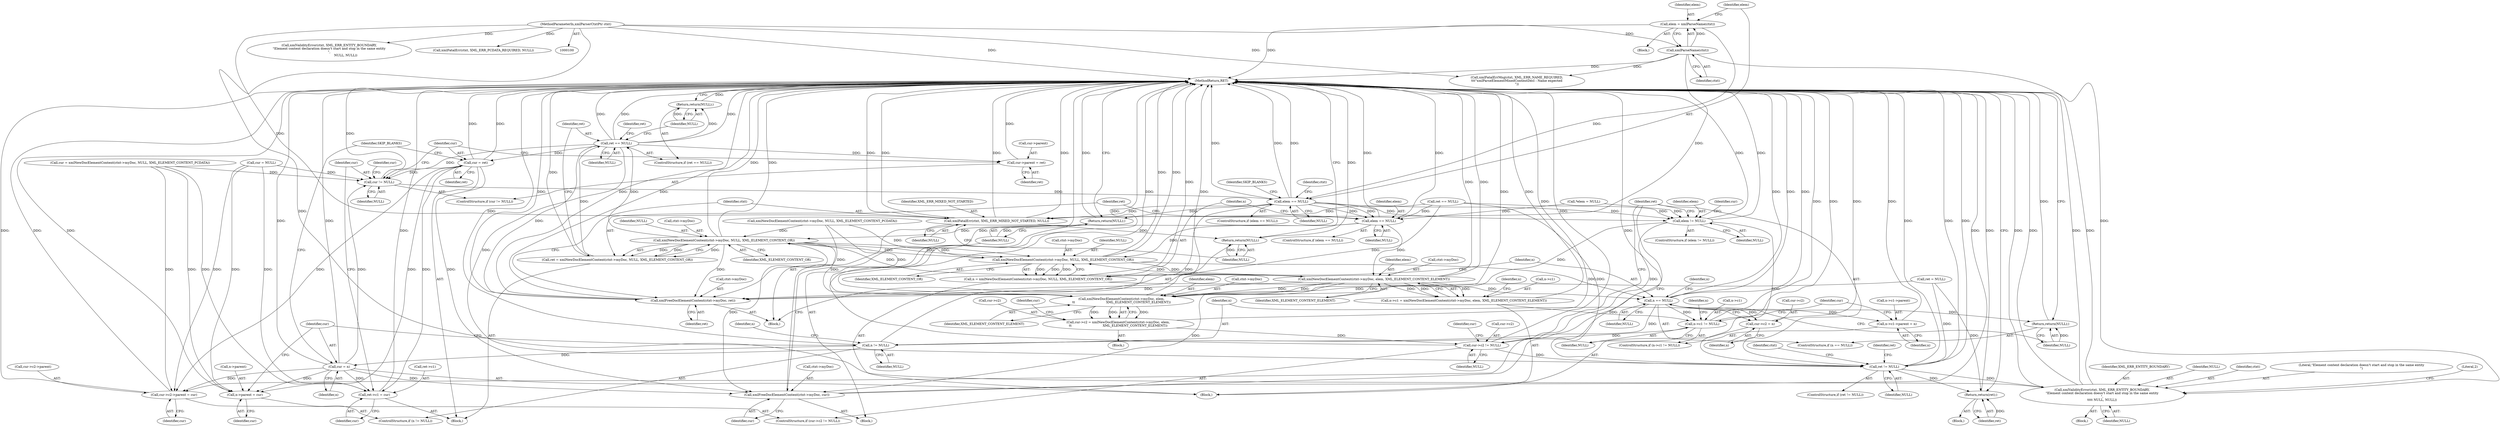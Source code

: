 digraph "0_Chrome_d0947db40187f4708c58e64cbd6013faf9eddeed_16@pointer" {
"1000315" [label="(Call,elem = xmlParseName(ctxt))"];
"1000317" [label="(Call,xmlParseName(ctxt))"];
"1000101" [label="(MethodParameterIn,xmlParserCtxtPtr ctxt)"];
"1000320" [label="(Call,elem == NULL)"];
"1000223" [label="(Call,elem == NULL)"];
"1000229" [label="(Call,xmlNewDocElementContent(ctxt->myDoc, NULL, XML_ELEMENT_CONTENT_OR))"];
"1000227" [label="(Call,ret = xmlNewDocElementContent(ctxt->myDoc, NULL, XML_ELEMENT_CONTENT_OR))"];
"1000236" [label="(Call,ret == NULL)"];
"1000239" [label="(Return,return(NULL);)"];
"1000247" [label="(Call,cur != NULL)"];
"1000250" [label="(Call,cur->parent = ret)"];
"1000255" [label="(Call,cur = ret)"];
"1000241" [label="(Call,ret->c1 = cur)"];
"1000306" [label="(Call,n->parent = cur)"];
"1000328" [label="(Call,xmlFreeDocElementContent(ctxt->myDoc, cur))"];
"1000368" [label="(Call,cur->c2->parent = cur)"];
"1000376" [label="(Call,ret != NULL)"];
"1000397" [label="(Call,xmlValidityError(ctxt, XML_ERR_ENTITY_BOUNDARY,\n\"Element content declaration doesn't start and stop in the same entity\n\",\n\t\t\t\t NULL, NULL))"];
"1000424" [label="(Return,return(ret);)"];
"1000407" [label="(Call,xmlFreeDocElementContent(ctxt->myDoc, ret))"];
"1000262" [label="(Call,xmlNewDocElementContent(ctxt->myDoc, NULL, XML_ELEMENT_CONTENT_OR))"];
"1000260" [label="(Call,n = xmlNewDocElementContent(ctxt->myDoc, NULL, XML_ELEMENT_CONTENT_OR))"];
"1000269" [label="(Call,n == NULL)"];
"1000272" [label="(Return,return(NULL);)"];
"1000285" [label="(Call,n->c1 != NULL)"];
"1000303" [label="(Call,n != NULL)"];
"1000311" [label="(Call,cur = n)"];
"1000290" [label="(Call,n->c1->parent = n)"];
"1000297" [label="(Call,cur->c2 = n)"];
"1000278" [label="(Call,xmlNewDocElementContent(ctxt->myDoc, elem, XML_ELEMENT_CONTENT_ELEMENT))"];
"1000274" [label="(Call,n->c1 = xmlNewDocElementContent(ctxt->myDoc, elem, XML_ELEMENT_CONTENT_ELEMENT))"];
"1000356" [label="(Call,xmlNewDocElementContent(ctxt->myDoc, elem,\n\t\t                               XML_ELEMENT_CONTENT_ELEMENT))"];
"1000352" [label="(Call,cur->c2 = xmlNewDocElementContent(ctxt->myDoc, elem,\n\t\t                               XML_ELEMENT_CONTENT_ELEMENT))"];
"1000363" [label="(Call,cur->c2 != NULL)"];
"1000333" [label="(Return,return(NULL);)"];
"1000348" [label="(Call,elem != NULL)"];
"1000412" [label="(Call,xmlFatalErr(ctxt, XML_ERR_MIXED_NOT_STARTED, NULL))"];
"1000416" [label="(Return,return(NULL);)"];
"1000251" [label="(Call,cur->parent)"];
"1000363" [label="(Call,cur->c2 != NULL)"];
"1000230" [label="(Call,ctxt->myDoc)"];
"1000114" [label="(Call,*elem = NULL)"];
"1000105" [label="(Call,ret = NULL)"];
"1000374" [label="(Identifier,cur)"];
"1000354" [label="(Identifier,cur)"];
"1000371" [label="(Identifier,cur)"];
"1000222" [label="(ControlStructure,if (elem == NULL))"];
"1000256" [label="(Identifier,cur)"];
"1000267" [label="(Identifier,XML_ELEMENT_CONTENT_OR)"];
"1000297" [label="(Call,cur->c2 = n)"];
"1000377" [label="(Identifier,ret)"];
"1000303" [label="(Call,n != NULL)"];
"1000274" [label="(Call,n->c1 = xmlNewDocElementContent(ctxt->myDoc, elem, XML_ELEMENT_CONTENT_ELEMENT))"];
"1000296" [label="(Identifier,n)"];
"1000396" [label="(Block,)"];
"1000375" [label="(ControlStructure,if (ret != NULL))"];
"1000252" [label="(Identifier,cur)"];
"1000315" [label="(Call,elem = xmlParseName(ctxt))"];
"1000416" [label="(Return,return(NULL);)"];
"1000151" [label="(Call,xmlValidityError(ctxt, XML_ERR_ENTITY_BOUNDARY,\n\"Element content declaration doesn't start and stop in the same entity\n\",\n                                 NULL, NULL))"];
"1000348" [label="(Call,elem != NULL)"];
"1000229" [label="(Call,xmlNewDocElementContent(ctxt->myDoc, NULL, XML_ELEMENT_CONTENT_OR))"];
"1000357" [label="(Call,ctxt->myDoc)"];
"1000353" [label="(Call,cur->c2)"];
"1000420" [label="(Call,xmlFatalErr(ctxt, XML_ERR_PCDATA_REQUIRED, NULL))"];
"1000306" [label="(Call,n->parent = cur)"];
"1000399" [label="(Identifier,XML_ERR_ENTITY_BOUNDARY)"];
"1000241" [label="(Call,ret->c1 = cur)"];
"1000425" [label="(Identifier,ret)"];
"1000266" [label="(Identifier,NULL)"];
"1000349" [label="(Identifier,elem)"];
"1000323" [label="(Block,)"];
"1000196" [label="(Call,cur = xmlNewDocElementContent(ctxt->myDoc, NULL, XML_ELEMENT_CONTENT_PCDATA))"];
"1000234" [label="(Identifier,XML_ELEMENT_CONTENT_OR)"];
"1000312" [label="(Identifier,cur)"];
"1000356" [label="(Call,xmlNewDocElementContent(ctxt->myDoc, elem,\n\t\t                               XML_ELEMENT_CONTENT_ELEMENT))"];
"1000236" [label="(Call,ret == NULL)"];
"1000103" [label="(Block,)"];
"1000316" [label="(Identifier,elem)"];
"1000263" [label="(Call,ctxt->myDoc)"];
"1000305" [label="(Identifier,NULL)"];
"1000198" [label="(Call,xmlNewDocElementContent(ctxt->myDoc, NULL, XML_ELEMENT_CONTENT_PCDATA))"];
"1000239" [label="(Return,return(NULL);)"];
"1000362" [label="(ControlStructure,if (cur->c2 != NULL))"];
"1000270" [label="(Identifier,n)"];
"1000282" [label="(Identifier,elem)"];
"1000285" [label="(Call,n->c1 != NULL)"];
"1000408" [label="(Call,ctxt->myDoc)"];
"1000335" [label="(Identifier,SKIP_BLANKS)"];
"1000412" [label="(Call,xmlFatalErr(ctxt, XML_ERR_MIXED_NOT_STARTED, NULL))"];
"1000324" [label="(Call,xmlFatalErrMsg(ctxt, XML_ERR_NAME_REQUIRED,\n\t\t\t\"xmlParseElementMixedContentDecl : Name expected\n\"))"];
"1000411" [label="(Identifier,ret)"];
"1000311" [label="(Call,cur = n)"];
"1000424" [label="(Return,return(ret);)"];
"1000255" [label="(Call,cur = ret)"];
"1000308" [label="(Identifier,n)"];
"1000325" [label="(Identifier,ctxt)"];
"1000248" [label="(Identifier,cur)"];
"1000329" [label="(Call,ctxt->myDoc)"];
"1000275" [label="(Call,n->c1)"];
"1000260" [label="(Call,n = xmlNewDocElementContent(ctxt->myDoc, NULL, XML_ELEMENT_CONTENT_OR))"];
"1000397" [label="(Call,xmlValidityError(ctxt, XML_ERR_ENTITY_BOUNDARY,\n\"Element content declaration doesn't start and stop in the same entity\n\",\n\t\t\t\t NULL, NULL))"];
"1000417" [label="(Identifier,NULL)"];
"1000226" [label="(Block,)"];
"1000293" [label="(Identifier,n)"];
"1000414" [label="(Identifier,XML_ERR_MIXED_NOT_STARTED)"];
"1000307" [label="(Call,n->parent)"];
"1000278" [label="(Call,xmlNewDocElementContent(ctxt->myDoc, elem, XML_ELEMENT_CONTENT_ELEMENT))"];
"1000269" [label="(Call,n == NULL)"];
"1000367" [label="(Identifier,NULL)"];
"1000240" [label="(Identifier,NULL)"];
"1000304" [label="(Identifier,n)"];
"1000369" [label="(Call,cur->c2->parent)"];
"1000302" [label="(ControlStructure,if (n != NULL))"];
"1000368" [label="(Call,cur->c2->parent = cur)"];
"1000352" [label="(Call,cur->c2 = xmlNewDocElementContent(ctxt->myDoc, elem,\n\t\t                               XML_ELEMENT_CONTENT_ELEMENT))"];
"1000350" [label="(Identifier,NULL)"];
"1000332" [label="(Identifier,cur)"];
"1000333" [label="(Return,return(NULL);)"];
"1000276" [label="(Identifier,n)"];
"1000224" [label="(Identifier,elem)"];
"1000310" [label="(Identifier,cur)"];
"1000347" [label="(ControlStructure,if (elem != NULL))"];
"1000249" [label="(Identifier,NULL)"];
"1000361" [label="(Identifier,XML_ELEMENT_CONTENT_ELEMENT)"];
"1000228" [label="(Identifier,ret)"];
"1000225" [label="(Identifier,NULL)"];
"1000261" [label="(Identifier,n)"];
"1000406" [label="(Block,)"];
"1000298" [label="(Call,cur->c2)"];
"1000233" [label="(Identifier,NULL)"];
"1000351" [label="(Block,)"];
"1000401" [label="(Identifier,NULL)"];
"1000378" [label="(Identifier,NULL)"];
"1000283" [label="(Identifier,XML_ELEMENT_CONTENT_ELEMENT)"];
"1000319" [label="(ControlStructure,if (elem == NULL))"];
"1000271" [label="(Identifier,NULL)"];
"1000235" [label="(ControlStructure,if (ret == NULL))"];
"1000398" [label="(Identifier,ctxt)"];
"1000272" [label="(Return,return(NULL);)"];
"1000268" [label="(ControlStructure,if (n == NULL))"];
"1000220" [label="(Block,)"];
"1000238" [label="(Identifier,NULL)"];
"1000245" [label="(Identifier,cur)"];
"1000246" [label="(ControlStructure,if (cur != NULL))"];
"1000262" [label="(Call,xmlNewDocElementContent(ctxt->myDoc, NULL, XML_ELEMENT_CONTENT_OR))"];
"1000415" [label="(Identifier,NULL)"];
"1000387" [label="(Identifier,ctxt)"];
"1000299" [label="(Identifier,cur)"];
"1000381" [label="(Identifier,ret)"];
"1000259" [label="(Block,)"];
"1000257" [label="(Identifier,ret)"];
"1000250" [label="(Call,cur->parent = ret)"];
"1000328" [label="(Call,xmlFreeDocElementContent(ctxt->myDoc, cur))"];
"1000242" [label="(Call,ret->c1)"];
"1000402" [label="(Identifier,NULL)"];
"1000284" [label="(ControlStructure,if (n->c1 != NULL))"];
"1000273" [label="(Identifier,NULL)"];
"1000301" [label="(Identifier,n)"];
"1000279" [label="(Call,ctxt->myDoc)"];
"1000237" [label="(Identifier,ret)"];
"1000290" [label="(Call,n->c1->parent = n)"];
"1000320" [label="(Call,elem == NULL)"];
"1000223" [label="(Call,elem == NULL)"];
"1000227" [label="(Call,ret = xmlNewDocElementContent(ctxt->myDoc, NULL, XML_ELEMENT_CONTENT_OR))"];
"1000413" [label="(Identifier,ctxt)"];
"1000318" [label="(Identifier,ctxt)"];
"1000317" [label="(Call,xmlParseName(ctxt))"];
"1000286" [label="(Call,n->c1)"];
"1000205" [label="(Call,ret == NULL)"];
"1000360" [label="(Identifier,elem)"];
"1000291" [label="(Call,n->c1->parent)"];
"1000364" [label="(Call,cur->c2)"];
"1000287" [label="(Identifier,n)"];
"1000376" [label="(Call,ret != NULL)"];
"1000101" [label="(MethodParameterIn,xmlParserCtxtPtr ctxt)"];
"1000243" [label="(Identifier,ret)"];
"1000109" [label="(Call,cur = NULL)"];
"1000400" [label="(Literal,\"Element content declaration doesn't start and stop in the same entity\n\")"];
"1000321" [label="(Identifier,elem)"];
"1000254" [label="(Identifier,ret)"];
"1000365" [label="(Identifier,cur)"];
"1000334" [label="(Identifier,NULL)"];
"1000247" [label="(Call,cur != NULL)"];
"1000314" [label="(Identifier,SKIP_BLANKS)"];
"1000426" [label="(MethodReturn,RET)"];
"1000322" [label="(Identifier,NULL)"];
"1000313" [label="(Identifier,n)"];
"1000289" [label="(Identifier,NULL)"];
"1000407" [label="(Call,xmlFreeDocElementContent(ctxt->myDoc, ret))"];
"1000404" [label="(Literal,2)"];
"1000315" -> "1000220"  [label="AST: "];
"1000315" -> "1000317"  [label="CFG: "];
"1000316" -> "1000315"  [label="AST: "];
"1000317" -> "1000315"  [label="AST: "];
"1000321" -> "1000315"  [label="CFG: "];
"1000315" -> "1000426"  [label="DDG: "];
"1000317" -> "1000315"  [label="DDG: "];
"1000315" -> "1000320"  [label="DDG: "];
"1000317" -> "1000318"  [label="CFG: "];
"1000318" -> "1000317"  [label="AST: "];
"1000317" -> "1000426"  [label="DDG: "];
"1000101" -> "1000317"  [label="DDG: "];
"1000317" -> "1000324"  [label="DDG: "];
"1000317" -> "1000397"  [label="DDG: "];
"1000317" -> "1000412"  [label="DDG: "];
"1000101" -> "1000100"  [label="AST: "];
"1000101" -> "1000426"  [label="DDG: "];
"1000101" -> "1000151"  [label="DDG: "];
"1000101" -> "1000324"  [label="DDG: "];
"1000101" -> "1000397"  [label="DDG: "];
"1000101" -> "1000412"  [label="DDG: "];
"1000101" -> "1000420"  [label="DDG: "];
"1000320" -> "1000319"  [label="AST: "];
"1000320" -> "1000322"  [label="CFG: "];
"1000321" -> "1000320"  [label="AST: "];
"1000322" -> "1000320"  [label="AST: "];
"1000325" -> "1000320"  [label="CFG: "];
"1000335" -> "1000320"  [label="CFG: "];
"1000320" -> "1000426"  [label="DDG: "];
"1000320" -> "1000426"  [label="DDG: "];
"1000320" -> "1000426"  [label="DDG: "];
"1000320" -> "1000223"  [label="DDG: "];
"1000320" -> "1000223"  [label="DDG: "];
"1000303" -> "1000320"  [label="DDG: "];
"1000247" -> "1000320"  [label="DDG: "];
"1000320" -> "1000333"  [label="DDG: "];
"1000320" -> "1000348"  [label="DDG: "];
"1000320" -> "1000348"  [label="DDG: "];
"1000320" -> "1000412"  [label="DDG: "];
"1000223" -> "1000222"  [label="AST: "];
"1000223" -> "1000225"  [label="CFG: "];
"1000224" -> "1000223"  [label="AST: "];
"1000225" -> "1000223"  [label="AST: "];
"1000228" -> "1000223"  [label="CFG: "];
"1000261" -> "1000223"  [label="CFG: "];
"1000223" -> "1000426"  [label="DDG: "];
"1000223" -> "1000426"  [label="DDG: "];
"1000114" -> "1000223"  [label="DDG: "];
"1000205" -> "1000223"  [label="DDG: "];
"1000223" -> "1000229"  [label="DDG: "];
"1000223" -> "1000262"  [label="DDG: "];
"1000223" -> "1000278"  [label="DDG: "];
"1000229" -> "1000227"  [label="AST: "];
"1000229" -> "1000234"  [label="CFG: "];
"1000230" -> "1000229"  [label="AST: "];
"1000233" -> "1000229"  [label="AST: "];
"1000234" -> "1000229"  [label="AST: "];
"1000227" -> "1000229"  [label="CFG: "];
"1000229" -> "1000426"  [label="DDG: "];
"1000229" -> "1000426"  [label="DDG: "];
"1000229" -> "1000227"  [label="DDG: "];
"1000229" -> "1000227"  [label="DDG: "];
"1000229" -> "1000227"  [label="DDG: "];
"1000198" -> "1000229"  [label="DDG: "];
"1000278" -> "1000229"  [label="DDG: "];
"1000262" -> "1000229"  [label="DDG: "];
"1000229" -> "1000236"  [label="DDG: "];
"1000229" -> "1000262"  [label="DDG: "];
"1000229" -> "1000262"  [label="DDG: "];
"1000229" -> "1000328"  [label="DDG: "];
"1000229" -> "1000356"  [label="DDG: "];
"1000229" -> "1000407"  [label="DDG: "];
"1000227" -> "1000226"  [label="AST: "];
"1000228" -> "1000227"  [label="AST: "];
"1000237" -> "1000227"  [label="CFG: "];
"1000227" -> "1000426"  [label="DDG: "];
"1000227" -> "1000236"  [label="DDG: "];
"1000236" -> "1000235"  [label="AST: "];
"1000236" -> "1000238"  [label="CFG: "];
"1000237" -> "1000236"  [label="AST: "];
"1000238" -> "1000236"  [label="AST: "];
"1000240" -> "1000236"  [label="CFG: "];
"1000243" -> "1000236"  [label="CFG: "];
"1000236" -> "1000426"  [label="DDG: "];
"1000236" -> "1000426"  [label="DDG: "];
"1000236" -> "1000426"  [label="DDG: "];
"1000236" -> "1000239"  [label="DDG: "];
"1000236" -> "1000247"  [label="DDG: "];
"1000236" -> "1000250"  [label="DDG: "];
"1000236" -> "1000255"  [label="DDG: "];
"1000236" -> "1000376"  [label="DDG: "];
"1000236" -> "1000407"  [label="DDG: "];
"1000239" -> "1000235"  [label="AST: "];
"1000239" -> "1000240"  [label="CFG: "];
"1000240" -> "1000239"  [label="AST: "];
"1000426" -> "1000239"  [label="CFG: "];
"1000239" -> "1000426"  [label="DDG: "];
"1000240" -> "1000239"  [label="DDG: "];
"1000247" -> "1000246"  [label="AST: "];
"1000247" -> "1000249"  [label="CFG: "];
"1000248" -> "1000247"  [label="AST: "];
"1000249" -> "1000247"  [label="AST: "];
"1000252" -> "1000247"  [label="CFG: "];
"1000256" -> "1000247"  [label="CFG: "];
"1000247" -> "1000426"  [label="DDG: "];
"1000311" -> "1000247"  [label="DDG: "];
"1000196" -> "1000247"  [label="DDG: "];
"1000109" -> "1000247"  [label="DDG: "];
"1000255" -> "1000247"  [label="DDG: "];
"1000250" -> "1000246"  [label="AST: "];
"1000250" -> "1000254"  [label="CFG: "];
"1000251" -> "1000250"  [label="AST: "];
"1000254" -> "1000250"  [label="AST: "];
"1000256" -> "1000250"  [label="CFG: "];
"1000250" -> "1000426"  [label="DDG: "];
"1000255" -> "1000226"  [label="AST: "];
"1000255" -> "1000257"  [label="CFG: "];
"1000256" -> "1000255"  [label="AST: "];
"1000257" -> "1000255"  [label="AST: "];
"1000314" -> "1000255"  [label="CFG: "];
"1000255" -> "1000426"  [label="DDG: "];
"1000255" -> "1000426"  [label="DDG: "];
"1000255" -> "1000241"  [label="DDG: "];
"1000255" -> "1000306"  [label="DDG: "];
"1000255" -> "1000328"  [label="DDG: "];
"1000255" -> "1000368"  [label="DDG: "];
"1000241" -> "1000226"  [label="AST: "];
"1000241" -> "1000245"  [label="CFG: "];
"1000242" -> "1000241"  [label="AST: "];
"1000245" -> "1000241"  [label="AST: "];
"1000248" -> "1000241"  [label="CFG: "];
"1000241" -> "1000426"  [label="DDG: "];
"1000311" -> "1000241"  [label="DDG: "];
"1000196" -> "1000241"  [label="DDG: "];
"1000109" -> "1000241"  [label="DDG: "];
"1000306" -> "1000302"  [label="AST: "];
"1000306" -> "1000310"  [label="CFG: "];
"1000307" -> "1000306"  [label="AST: "];
"1000310" -> "1000306"  [label="AST: "];
"1000312" -> "1000306"  [label="CFG: "];
"1000306" -> "1000426"  [label="DDG: "];
"1000311" -> "1000306"  [label="DDG: "];
"1000196" -> "1000306"  [label="DDG: "];
"1000109" -> "1000306"  [label="DDG: "];
"1000328" -> "1000323"  [label="AST: "];
"1000328" -> "1000332"  [label="CFG: "];
"1000329" -> "1000328"  [label="AST: "];
"1000332" -> "1000328"  [label="AST: "];
"1000334" -> "1000328"  [label="CFG: "];
"1000328" -> "1000426"  [label="DDG: "];
"1000328" -> "1000426"  [label="DDG: "];
"1000328" -> "1000426"  [label="DDG: "];
"1000278" -> "1000328"  [label="DDG: "];
"1000311" -> "1000328"  [label="DDG: "];
"1000368" -> "1000362"  [label="AST: "];
"1000368" -> "1000374"  [label="CFG: "];
"1000369" -> "1000368"  [label="AST: "];
"1000374" -> "1000368"  [label="AST: "];
"1000377" -> "1000368"  [label="CFG: "];
"1000368" -> "1000426"  [label="DDG: "];
"1000368" -> "1000426"  [label="DDG: "];
"1000311" -> "1000368"  [label="DDG: "];
"1000196" -> "1000368"  [label="DDG: "];
"1000109" -> "1000368"  [label="DDG: "];
"1000376" -> "1000375"  [label="AST: "];
"1000376" -> "1000378"  [label="CFG: "];
"1000377" -> "1000376"  [label="AST: "];
"1000378" -> "1000376"  [label="AST: "];
"1000381" -> "1000376"  [label="CFG: "];
"1000387" -> "1000376"  [label="CFG: "];
"1000376" -> "1000426"  [label="DDG: "];
"1000376" -> "1000426"  [label="DDG: "];
"1000376" -> "1000426"  [label="DDG: "];
"1000205" -> "1000376"  [label="DDG: "];
"1000105" -> "1000376"  [label="DDG: "];
"1000363" -> "1000376"  [label="DDG: "];
"1000348" -> "1000376"  [label="DDG: "];
"1000376" -> "1000397"  [label="DDG: "];
"1000376" -> "1000424"  [label="DDG: "];
"1000397" -> "1000396"  [label="AST: "];
"1000397" -> "1000402"  [label="CFG: "];
"1000398" -> "1000397"  [label="AST: "];
"1000399" -> "1000397"  [label="AST: "];
"1000400" -> "1000397"  [label="AST: "];
"1000401" -> "1000397"  [label="AST: "];
"1000402" -> "1000397"  [label="AST: "];
"1000404" -> "1000397"  [label="CFG: "];
"1000397" -> "1000426"  [label="DDG: "];
"1000397" -> "1000426"  [label="DDG: "];
"1000397" -> "1000426"  [label="DDG: "];
"1000397" -> "1000426"  [label="DDG: "];
"1000424" -> "1000103"  [label="AST: "];
"1000424" -> "1000425"  [label="CFG: "];
"1000425" -> "1000424"  [label="AST: "];
"1000426" -> "1000424"  [label="CFG: "];
"1000424" -> "1000426"  [label="DDG: "];
"1000425" -> "1000424"  [label="DDG: "];
"1000105" -> "1000424"  [label="DDG: "];
"1000407" -> "1000406"  [label="AST: "];
"1000407" -> "1000411"  [label="CFG: "];
"1000408" -> "1000407"  [label="AST: "];
"1000411" -> "1000407"  [label="AST: "];
"1000413" -> "1000407"  [label="CFG: "];
"1000407" -> "1000426"  [label="DDG: "];
"1000407" -> "1000426"  [label="DDG: "];
"1000407" -> "1000426"  [label="DDG: "];
"1000198" -> "1000407"  [label="DDG: "];
"1000278" -> "1000407"  [label="DDG: "];
"1000205" -> "1000407"  [label="DDG: "];
"1000105" -> "1000407"  [label="DDG: "];
"1000262" -> "1000260"  [label="AST: "];
"1000262" -> "1000267"  [label="CFG: "];
"1000263" -> "1000262"  [label="AST: "];
"1000266" -> "1000262"  [label="AST: "];
"1000267" -> "1000262"  [label="AST: "];
"1000260" -> "1000262"  [label="CFG: "];
"1000262" -> "1000426"  [label="DDG: "];
"1000262" -> "1000426"  [label="DDG: "];
"1000262" -> "1000260"  [label="DDG: "];
"1000262" -> "1000260"  [label="DDG: "];
"1000262" -> "1000260"  [label="DDG: "];
"1000198" -> "1000262"  [label="DDG: "];
"1000278" -> "1000262"  [label="DDG: "];
"1000262" -> "1000269"  [label="DDG: "];
"1000262" -> "1000278"  [label="DDG: "];
"1000260" -> "1000259"  [label="AST: "];
"1000261" -> "1000260"  [label="AST: "];
"1000270" -> "1000260"  [label="CFG: "];
"1000260" -> "1000426"  [label="DDG: "];
"1000260" -> "1000269"  [label="DDG: "];
"1000269" -> "1000268"  [label="AST: "];
"1000269" -> "1000271"  [label="CFG: "];
"1000270" -> "1000269"  [label="AST: "];
"1000271" -> "1000269"  [label="AST: "];
"1000273" -> "1000269"  [label="CFG: "];
"1000276" -> "1000269"  [label="CFG: "];
"1000269" -> "1000426"  [label="DDG: "];
"1000269" -> "1000426"  [label="DDG: "];
"1000269" -> "1000426"  [label="DDG: "];
"1000269" -> "1000272"  [label="DDG: "];
"1000269" -> "1000285"  [label="DDG: "];
"1000269" -> "1000290"  [label="DDG: "];
"1000269" -> "1000297"  [label="DDG: "];
"1000269" -> "1000303"  [label="DDG: "];
"1000272" -> "1000268"  [label="AST: "];
"1000272" -> "1000273"  [label="CFG: "];
"1000273" -> "1000272"  [label="AST: "];
"1000426" -> "1000272"  [label="CFG: "];
"1000272" -> "1000426"  [label="DDG: "];
"1000273" -> "1000272"  [label="DDG: "];
"1000285" -> "1000284"  [label="AST: "];
"1000285" -> "1000289"  [label="CFG: "];
"1000286" -> "1000285"  [label="AST: "];
"1000289" -> "1000285"  [label="AST: "];
"1000293" -> "1000285"  [label="CFG: "];
"1000299" -> "1000285"  [label="CFG: "];
"1000285" -> "1000426"  [label="DDG: "];
"1000285" -> "1000426"  [label="DDG: "];
"1000274" -> "1000285"  [label="DDG: "];
"1000285" -> "1000303"  [label="DDG: "];
"1000303" -> "1000302"  [label="AST: "];
"1000303" -> "1000305"  [label="CFG: "];
"1000304" -> "1000303"  [label="AST: "];
"1000305" -> "1000303"  [label="AST: "];
"1000308" -> "1000303"  [label="CFG: "];
"1000312" -> "1000303"  [label="CFG: "];
"1000303" -> "1000426"  [label="DDG: "];
"1000303" -> "1000311"  [label="DDG: "];
"1000311" -> "1000259"  [label="AST: "];
"1000311" -> "1000313"  [label="CFG: "];
"1000312" -> "1000311"  [label="AST: "];
"1000313" -> "1000311"  [label="AST: "];
"1000314" -> "1000311"  [label="CFG: "];
"1000311" -> "1000426"  [label="DDG: "];
"1000311" -> "1000426"  [label="DDG: "];
"1000290" -> "1000284"  [label="AST: "];
"1000290" -> "1000296"  [label="CFG: "];
"1000291" -> "1000290"  [label="AST: "];
"1000296" -> "1000290"  [label="AST: "];
"1000299" -> "1000290"  [label="CFG: "];
"1000290" -> "1000426"  [label="DDG: "];
"1000297" -> "1000259"  [label="AST: "];
"1000297" -> "1000301"  [label="CFG: "];
"1000298" -> "1000297"  [label="AST: "];
"1000301" -> "1000297"  [label="AST: "];
"1000304" -> "1000297"  [label="CFG: "];
"1000297" -> "1000426"  [label="DDG: "];
"1000278" -> "1000274"  [label="AST: "];
"1000278" -> "1000283"  [label="CFG: "];
"1000279" -> "1000278"  [label="AST: "];
"1000282" -> "1000278"  [label="AST: "];
"1000283" -> "1000278"  [label="AST: "];
"1000274" -> "1000278"  [label="CFG: "];
"1000278" -> "1000426"  [label="DDG: "];
"1000278" -> "1000426"  [label="DDG: "];
"1000278" -> "1000274"  [label="DDG: "];
"1000278" -> "1000274"  [label="DDG: "];
"1000278" -> "1000274"  [label="DDG: "];
"1000278" -> "1000356"  [label="DDG: "];
"1000278" -> "1000356"  [label="DDG: "];
"1000274" -> "1000259"  [label="AST: "];
"1000275" -> "1000274"  [label="AST: "];
"1000287" -> "1000274"  [label="CFG: "];
"1000274" -> "1000426"  [label="DDG: "];
"1000356" -> "1000352"  [label="AST: "];
"1000356" -> "1000361"  [label="CFG: "];
"1000357" -> "1000356"  [label="AST: "];
"1000360" -> "1000356"  [label="AST: "];
"1000361" -> "1000356"  [label="AST: "];
"1000352" -> "1000356"  [label="CFG: "];
"1000356" -> "1000426"  [label="DDG: "];
"1000356" -> "1000426"  [label="DDG: "];
"1000356" -> "1000426"  [label="DDG: "];
"1000356" -> "1000352"  [label="DDG: "];
"1000356" -> "1000352"  [label="DDG: "];
"1000356" -> "1000352"  [label="DDG: "];
"1000198" -> "1000356"  [label="DDG: "];
"1000348" -> "1000356"  [label="DDG: "];
"1000352" -> "1000351"  [label="AST: "];
"1000353" -> "1000352"  [label="AST: "];
"1000365" -> "1000352"  [label="CFG: "];
"1000352" -> "1000426"  [label="DDG: "];
"1000352" -> "1000363"  [label="DDG: "];
"1000363" -> "1000362"  [label="AST: "];
"1000363" -> "1000367"  [label="CFG: "];
"1000364" -> "1000363"  [label="AST: "];
"1000367" -> "1000363"  [label="AST: "];
"1000371" -> "1000363"  [label="CFG: "];
"1000377" -> "1000363"  [label="CFG: "];
"1000363" -> "1000426"  [label="DDG: "];
"1000363" -> "1000426"  [label="DDG: "];
"1000348" -> "1000363"  [label="DDG: "];
"1000333" -> "1000323"  [label="AST: "];
"1000333" -> "1000334"  [label="CFG: "];
"1000334" -> "1000333"  [label="AST: "];
"1000426" -> "1000333"  [label="CFG: "];
"1000333" -> "1000426"  [label="DDG: "];
"1000334" -> "1000333"  [label="DDG: "];
"1000348" -> "1000347"  [label="AST: "];
"1000348" -> "1000350"  [label="CFG: "];
"1000349" -> "1000348"  [label="AST: "];
"1000350" -> "1000348"  [label="AST: "];
"1000354" -> "1000348"  [label="CFG: "];
"1000377" -> "1000348"  [label="CFG: "];
"1000348" -> "1000426"  [label="DDG: "];
"1000348" -> "1000426"  [label="DDG: "];
"1000114" -> "1000348"  [label="DDG: "];
"1000205" -> "1000348"  [label="DDG: "];
"1000412" -> "1000406"  [label="AST: "];
"1000412" -> "1000415"  [label="CFG: "];
"1000413" -> "1000412"  [label="AST: "];
"1000414" -> "1000412"  [label="AST: "];
"1000415" -> "1000412"  [label="AST: "];
"1000417" -> "1000412"  [label="CFG: "];
"1000412" -> "1000426"  [label="DDG: "];
"1000412" -> "1000426"  [label="DDG: "];
"1000412" -> "1000426"  [label="DDG: "];
"1000412" -> "1000426"  [label="DDG: "];
"1000205" -> "1000412"  [label="DDG: "];
"1000412" -> "1000416"  [label="DDG: "];
"1000416" -> "1000406"  [label="AST: "];
"1000416" -> "1000417"  [label="CFG: "];
"1000417" -> "1000416"  [label="AST: "];
"1000426" -> "1000416"  [label="CFG: "];
"1000416" -> "1000426"  [label="DDG: "];
"1000417" -> "1000416"  [label="DDG: "];
}
